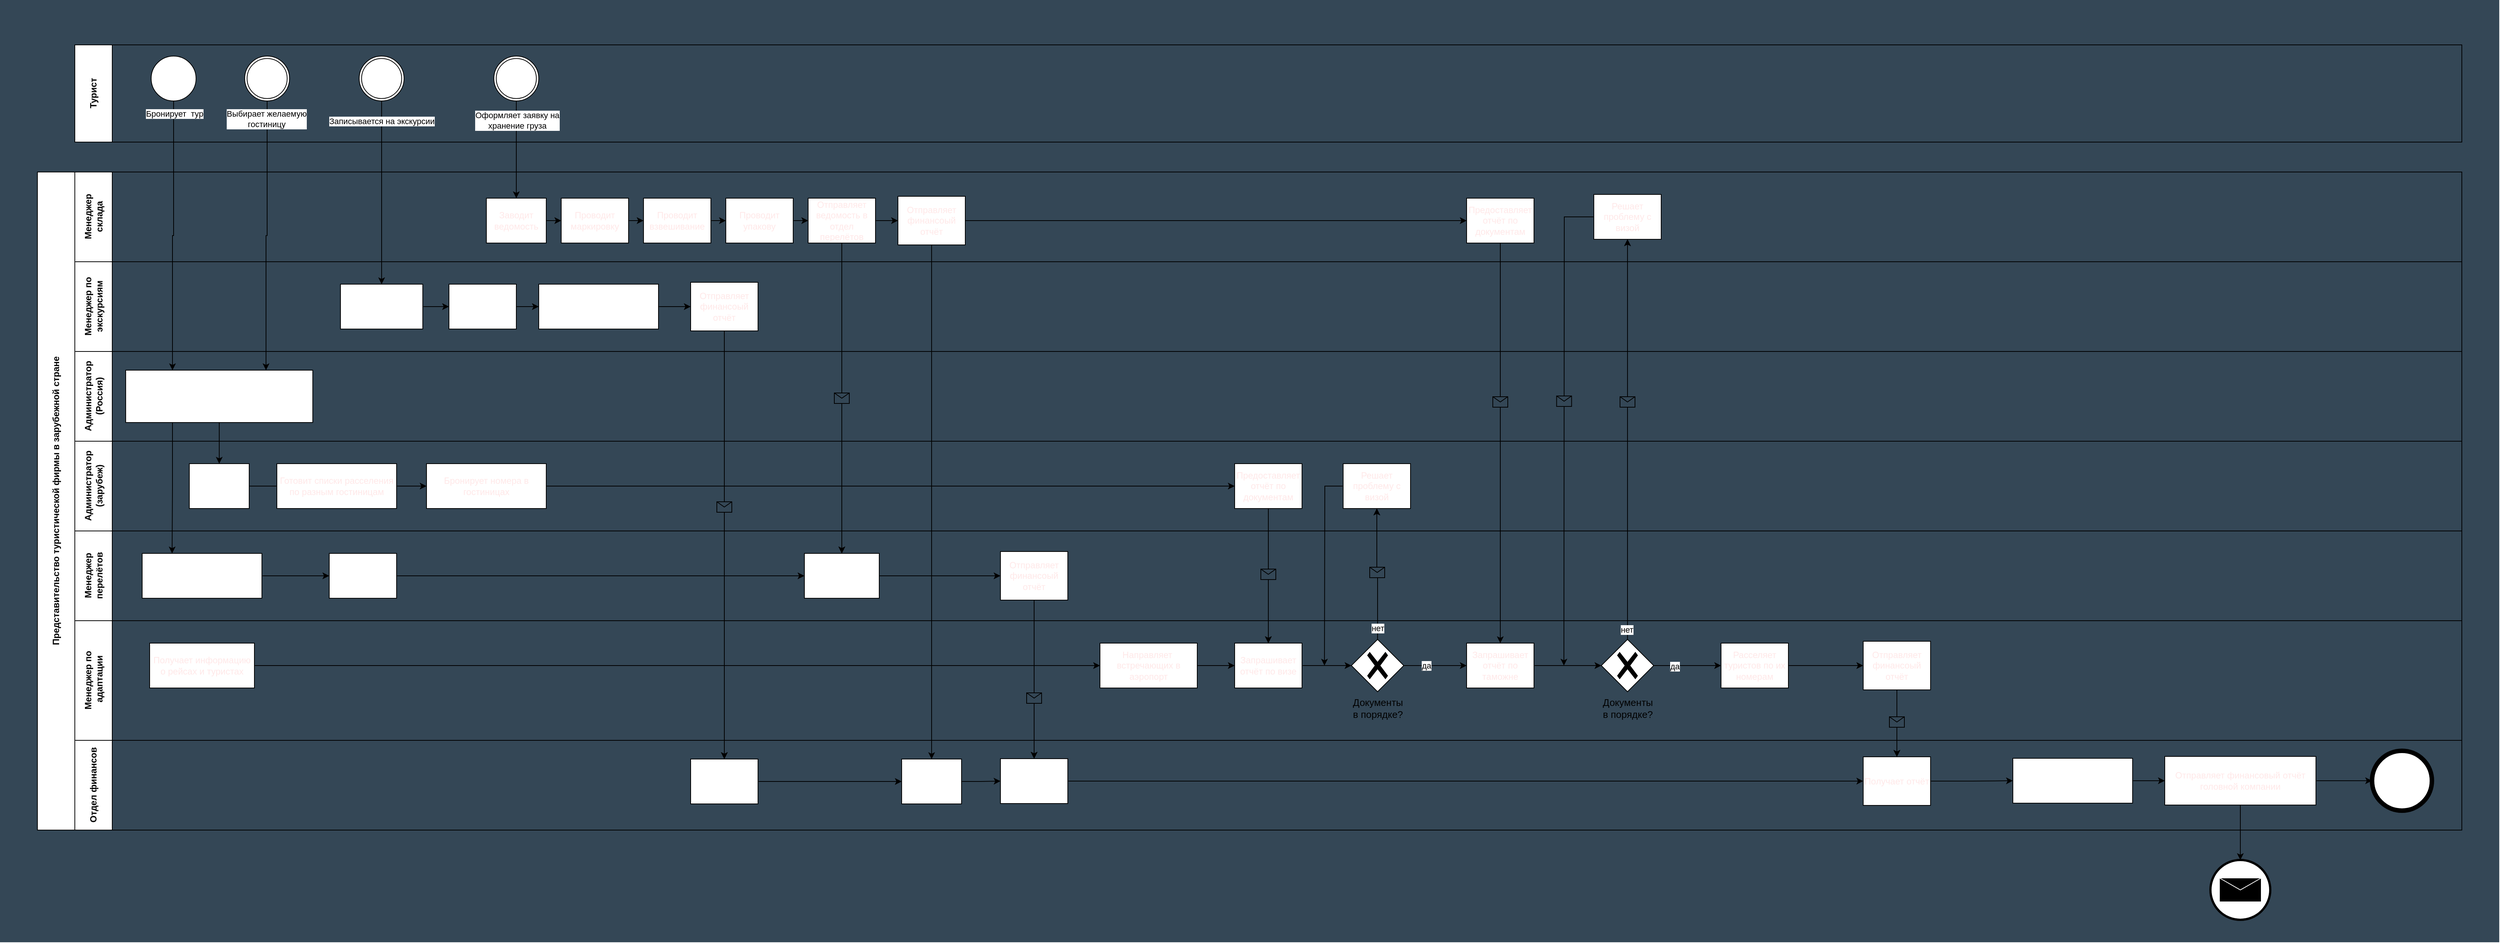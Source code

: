 <mxfile version="21.8.2" type="device">
  <diagram id="prtHgNgQTEPvFCAcTncT" name="Page-1">
    <mxGraphModel dx="4372" dy="3264" grid="1" gridSize="10" guides="1" tooltips="1" connect="1" arrows="1" fold="1" page="1" pageScale="1" pageWidth="827" pageHeight="1169" math="0" shadow="0">
      <root>
        <mxCell id="0" />
        <mxCell id="1" parent="0" />
        <mxCell id="xt36ysVRtqbE03f5LVvD-1" value="" style="rounded=0;whiteSpace=wrap;html=1;strokeColor=none;fillColor=#344756;" vertex="1" parent="1">
          <mxGeometry x="-600" y="-460" width="3340" height="1260" as="geometry" />
        </mxCell>
        <mxCell id="dNxyNK7c78bLwvsdeMH5-19" value="Представительство туристической фирмы в зарубежной стране" style="swimlane;html=1;childLayout=stackLayout;resizeParent=1;resizeParentMax=0;horizontal=0;startSize=50;horizontalStack=0;fillColor=default;" parent="1" vertex="1">
          <mxGeometry x="-550" y="-230" width="3240" height="880" as="geometry">
            <mxRectangle x="-550" y="-230" width="40" height="420" as="alternateBounds" />
          </mxGeometry>
        </mxCell>
        <mxCell id="jJX5PtrKkT8J05yYk6aR-8" value="Менеджер &lt;br&gt;склада" style="swimlane;html=1;startSize=50;horizontal=0;" parent="dNxyNK7c78bLwvsdeMH5-19" vertex="1">
          <mxGeometry x="50" width="3190" height="120" as="geometry" />
        </mxCell>
        <mxCell id="jJX5PtrKkT8J05yYk6aR-71" value="&lt;font color=&quot;#ffe8e8&quot;&gt;Проводит маркировку&lt;/font&gt;" style="rounded=0;whiteSpace=wrap;html=1;fontFamily=Helvetica;fontSize=12;fontColor=#000000;align=center;" parent="jJX5PtrKkT8J05yYk6aR-8" vertex="1">
          <mxGeometry x="650" y="35" width="90" height="60" as="geometry" />
        </mxCell>
        <mxCell id="jJX5PtrKkT8J05yYk6aR-70" value="&lt;font color=&quot;#ffe8e8&quot;&gt;Заводит ведомость&lt;/font&gt;" style="rounded=0;whiteSpace=wrap;html=1;fontFamily=Helvetica;fontSize=12;fontColor=#000000;align=center;" parent="jJX5PtrKkT8J05yYk6aR-8" vertex="1">
          <mxGeometry x="550" y="35" width="80" height="60" as="geometry" />
        </mxCell>
        <mxCell id="jJX5PtrKkT8J05yYk6aR-72" value="" style="edgeStyle=orthogonalEdgeStyle;rounded=0;orthogonalLoop=1;jettySize=auto;html=1;endArrow=classic;endFill=1;exitX=1;exitY=0.5;exitDx=0;exitDy=0;entryX=0;entryY=0.5;entryDx=0;entryDy=0;" parent="jJX5PtrKkT8J05yYk6aR-8" source="jJX5PtrKkT8J05yYk6aR-70" target="jJX5PtrKkT8J05yYk6aR-71" edge="1">
          <mxGeometry relative="1" as="geometry">
            <mxPoint x="425" y="-35" as="sourcePoint" />
            <mxPoint x="480" y="-35" as="targetPoint" />
          </mxGeometry>
        </mxCell>
        <mxCell id="jJX5PtrKkT8J05yYk6aR-83" style="edgeStyle=orthogonalEdgeStyle;rounded=0;orthogonalLoop=1;jettySize=auto;html=1;exitX=1;exitY=0.5;exitDx=0;exitDy=0;entryX=0;entryY=0.5;entryDx=0;entryDy=0;" parent="jJX5PtrKkT8J05yYk6aR-8" source="jJX5PtrKkT8J05yYk6aR-75" target="jJX5PtrKkT8J05yYk6aR-76" edge="1">
          <mxGeometry relative="1" as="geometry" />
        </mxCell>
        <mxCell id="jJX5PtrKkT8J05yYk6aR-75" value="&lt;font color=&quot;#ffe8e8&quot;&gt;Проводит взвешивание&lt;/font&gt;" style="rounded=0;whiteSpace=wrap;html=1;fontFamily=Helvetica;fontSize=12;fontColor=#000000;align=center;" parent="jJX5PtrKkT8J05yYk6aR-8" vertex="1">
          <mxGeometry x="760" y="35" width="90" height="60" as="geometry" />
        </mxCell>
        <mxCell id="jJX5PtrKkT8J05yYk6aR-84" style="edgeStyle=orthogonalEdgeStyle;rounded=0;orthogonalLoop=1;jettySize=auto;html=1;exitX=1;exitY=0.5;exitDx=0;exitDy=0;entryX=0;entryY=0.5;entryDx=0;entryDy=0;" parent="jJX5PtrKkT8J05yYk6aR-8" source="jJX5PtrKkT8J05yYk6aR-76" target="jJX5PtrKkT8J05yYk6aR-77" edge="1">
          <mxGeometry relative="1" as="geometry" />
        </mxCell>
        <mxCell id="jJX5PtrKkT8J05yYk6aR-76" value="&lt;font color=&quot;#ffe8e8&quot;&gt;Проводит упакову&lt;/font&gt;" style="rounded=0;whiteSpace=wrap;html=1;fontFamily=Helvetica;fontSize=12;fontColor=#000000;align=center;" parent="jJX5PtrKkT8J05yYk6aR-8" vertex="1">
          <mxGeometry x="870" y="35" width="90" height="60" as="geometry" />
        </mxCell>
        <mxCell id="jJX5PtrKkT8J05yYk6aR-85" style="edgeStyle=orthogonalEdgeStyle;rounded=0;orthogonalLoop=1;jettySize=auto;html=1;exitX=1;exitY=0.5;exitDx=0;exitDy=0;entryX=0;entryY=0.5;entryDx=0;entryDy=0;" parent="jJX5PtrKkT8J05yYk6aR-8" source="jJX5PtrKkT8J05yYk6aR-77" target="jJX5PtrKkT8J05yYk6aR-78" edge="1">
          <mxGeometry relative="1" as="geometry" />
        </mxCell>
        <mxCell id="jJX5PtrKkT8J05yYk6aR-77" value="&lt;font color=&quot;#ffe8e8&quot;&gt;Отправляет ведомость в отдел перелётов&lt;/font&gt;" style="rounded=0;whiteSpace=wrap;html=1;fontFamily=Helvetica;fontSize=12;fontColor=#000000;align=center;" parent="jJX5PtrKkT8J05yYk6aR-8" vertex="1">
          <mxGeometry x="980" y="35" width="90" height="60" as="geometry" />
        </mxCell>
        <mxCell id="jJX5PtrKkT8J05yYk6aR-153" style="edgeStyle=orthogonalEdgeStyle;rounded=0;orthogonalLoop=1;jettySize=auto;html=1;entryX=0;entryY=0.5;entryDx=0;entryDy=0;" parent="jJX5PtrKkT8J05yYk6aR-8" source="jJX5PtrKkT8J05yYk6aR-78" target="jJX5PtrKkT8J05yYk6aR-144" edge="1">
          <mxGeometry relative="1" as="geometry" />
        </mxCell>
        <mxCell id="jJX5PtrKkT8J05yYk6aR-78" value="&lt;font color=&quot;#ffe8e8&quot;&gt;Отправляет финансоый отчёт&lt;/font&gt;" style="rounded=0;whiteSpace=wrap;html=1;fontFamily=Helvetica;fontSize=12;fontColor=#000000;align=center;" parent="jJX5PtrKkT8J05yYk6aR-8" vertex="1">
          <mxGeometry x="1100" y="32.5" width="90" height="65" as="geometry" />
        </mxCell>
        <mxCell id="jJX5PtrKkT8J05yYk6aR-79" value="" style="edgeStyle=orthogonalEdgeStyle;rounded=0;orthogonalLoop=1;jettySize=auto;html=1;endArrow=classic;endFill=1;entryX=0;entryY=0.5;entryDx=0;entryDy=0;exitX=1;exitY=0.5;exitDx=0;exitDy=0;" parent="jJX5PtrKkT8J05yYk6aR-8" source="jJX5PtrKkT8J05yYk6aR-71" target="jJX5PtrKkT8J05yYk6aR-75" edge="1">
          <mxGeometry relative="1" as="geometry">
            <mxPoint x="740" y="305" as="sourcePoint" />
            <mxPoint x="660" y="315" as="targetPoint" />
          </mxGeometry>
        </mxCell>
        <mxCell id="jJX5PtrKkT8J05yYk6aR-144" value="&lt;font color=&quot;#ffe8e8&quot;&gt;Предоставляет отчёт по документам&lt;/font&gt;" style="rounded=0;whiteSpace=wrap;html=1;fontFamily=Helvetica;fontSize=12;fontColor=#000000;align=center;" parent="jJX5PtrKkT8J05yYk6aR-8" vertex="1">
          <mxGeometry x="1860" y="35" width="90" height="60" as="geometry" />
        </mxCell>
        <mxCell id="jJX5PtrKkT8J05yYk6aR-159" value="&lt;font color=&quot;#ffe8e8&quot;&gt;Решает проблему с визой&lt;/font&gt;" style="rounded=0;whiteSpace=wrap;html=1;fontFamily=Helvetica;fontSize=12;fontColor=#000000;align=center;" parent="jJX5PtrKkT8J05yYk6aR-8" vertex="1">
          <mxGeometry x="2030" y="30" width="90" height="60" as="geometry" />
        </mxCell>
        <mxCell id="jJX5PtrKkT8J05yYk6aR-29" value="Менеджер по&lt;br&gt;экскурсиям&lt;br&gt;" style="swimlane;html=1;startSize=50;horizontal=0;" parent="dNxyNK7c78bLwvsdeMH5-19" vertex="1">
          <mxGeometry x="50" y="120" width="3190" height="120" as="geometry" />
        </mxCell>
        <mxCell id="jJX5PtrKkT8J05yYk6aR-89" value="&lt;font color=&quot;#ffffff&quot;&gt;Составляет списки кто на какие экскурсии идёт&lt;/font&gt;" style="rounded=0;whiteSpace=wrap;html=1;fontFamily=Helvetica;fontSize=12;fontColor=#000000;align=center;" parent="jJX5PtrKkT8J05yYk6aR-29" vertex="1">
          <mxGeometry x="500" y="30" width="90" height="60" as="geometry" />
        </mxCell>
        <mxCell id="jJX5PtrKkT8J05yYk6aR-90" value="&lt;font color=&quot;#ffffff&quot;&gt;Производит запись на определённые экскурсии&lt;/font&gt;" style="rounded=0;whiteSpace=wrap;html=1;fontFamily=Helvetica;fontSize=12;fontColor=#000000;align=center;" parent="jJX5PtrKkT8J05yYk6aR-29" vertex="1">
          <mxGeometry x="355" y="30" width="110" height="60" as="geometry" />
        </mxCell>
        <mxCell id="jJX5PtrKkT8J05yYk6aR-91" value="" style="edgeStyle=orthogonalEdgeStyle;rounded=0;orthogonalLoop=1;jettySize=auto;html=1;endArrow=classic;endFill=1;exitX=1;exitY=0.5;exitDx=0;exitDy=0;entryX=0;entryY=0.5;entryDx=0;entryDy=0;" parent="jJX5PtrKkT8J05yYk6aR-29" source="jJX5PtrKkT8J05yYk6aR-90" target="jJX5PtrKkT8J05yYk6aR-89" edge="1">
          <mxGeometry relative="1" as="geometry">
            <mxPoint x="265" y="-42.5" as="sourcePoint" />
            <mxPoint x="320" y="-42.5" as="targetPoint" />
          </mxGeometry>
        </mxCell>
        <mxCell id="jJX5PtrKkT8J05yYk6aR-103" style="edgeStyle=orthogonalEdgeStyle;rounded=0;orthogonalLoop=1;jettySize=auto;html=1;exitX=1;exitY=0.5;exitDx=0;exitDy=0;entryX=0;entryY=0.5;entryDx=0;entryDy=0;" parent="jJX5PtrKkT8J05yYk6aR-29" source="jJX5PtrKkT8J05yYk6aR-93" target="jJX5PtrKkT8J05yYk6aR-102" edge="1">
          <mxGeometry relative="1" as="geometry" />
        </mxCell>
        <mxCell id="jJX5PtrKkT8J05yYk6aR-93" value="&lt;font color=&quot;#ffffff&quot;&gt;Передаёт списки в агенство поторганизации экскурсий&lt;/font&gt;" style="rounded=0;whiteSpace=wrap;html=1;fontFamily=Helvetica;fontSize=12;fontColor=#000000;align=center;" parent="jJX5PtrKkT8J05yYk6aR-29" vertex="1">
          <mxGeometry x="620" y="30" width="160" height="60" as="geometry" />
        </mxCell>
        <mxCell id="jJX5PtrKkT8J05yYk6aR-99" value="" style="edgeStyle=orthogonalEdgeStyle;rounded=0;orthogonalLoop=1;jettySize=auto;html=1;endArrow=classic;endFill=1;entryX=0;entryY=0.5;entryDx=0;entryDy=0;exitX=1;exitY=0.5;exitDx=0;exitDy=0;" parent="jJX5PtrKkT8J05yYk6aR-29" source="jJX5PtrKkT8J05yYk6aR-89" target="jJX5PtrKkT8J05yYk6aR-93" edge="1">
          <mxGeometry relative="1" as="geometry">
            <mxPoint x="590" y="300" as="sourcePoint" />
            <mxPoint x="510" y="310" as="targetPoint" />
          </mxGeometry>
        </mxCell>
        <mxCell id="jJX5PtrKkT8J05yYk6aR-102" value="&lt;font color=&quot;#ffe8e8&quot;&gt;Отправляет финансоый отчёт&lt;/font&gt;" style="rounded=0;whiteSpace=wrap;html=1;fontFamily=Helvetica;fontSize=12;fontColor=#000000;align=center;" parent="jJX5PtrKkT8J05yYk6aR-29" vertex="1">
          <mxGeometry x="823" y="27.5" width="90" height="65" as="geometry" />
        </mxCell>
        <mxCell id="dNxyNK7c78bLwvsdeMH5-21" value="Администратор&lt;br&gt;(Россия)" style="swimlane;html=1;startSize=50;horizontal=0;" parent="dNxyNK7c78bLwvsdeMH5-19" vertex="1">
          <mxGeometry x="50" y="240" width="3190" height="120" as="geometry">
            <mxRectangle x="20" y="120" width="1010" height="30" as="alternateBounds" />
          </mxGeometry>
        </mxCell>
        <mxCell id="dNxyNK7c78bLwvsdeMH5-26" value="&lt;font color=&quot;#ffffff&quot;&gt;Обрабатывает данные, подготавливает пакеты документов на каждого туриста.&lt;br&gt;&lt;/font&gt;" style="rounded=0;whiteSpace=wrap;html=1;fontFamily=Helvetica;fontSize=12;fontColor=#000000;align=center;" parent="dNxyNK7c78bLwvsdeMH5-21" vertex="1">
          <mxGeometry x="68" y="25" width="250" height="70" as="geometry" />
        </mxCell>
        <mxCell id="xt36ysVRtqbE03f5LVvD-2" value="" style="endArrow=classic;html=1;rounded=0;exitX=0;exitY=0.5;exitDx=0;exitDy=0;edgeStyle=orthogonalEdgeStyle;" edge="1" parent="dNxyNK7c78bLwvsdeMH5-21" source="jJX5PtrKkT8J05yYk6aR-159">
          <mxGeometry relative="1" as="geometry">
            <mxPoint x="1740" y="60" as="sourcePoint" />
            <mxPoint x="1990" y="420" as="targetPoint" />
          </mxGeometry>
        </mxCell>
        <mxCell id="xt36ysVRtqbE03f5LVvD-3" value="" style="shape=message;html=1;outlineConnect=0;fillColor=#344756;" vertex="1" parent="xt36ysVRtqbE03f5LVvD-2">
          <mxGeometry width="20" height="14" relative="1" as="geometry">
            <mxPoint x="-10" y="-41" as="offset" />
          </mxGeometry>
        </mxCell>
        <mxCell id="dNxyNK7c78bLwvsdeMH5-22" value="Администратор&lt;br&gt;(зарубеж)" style="swimlane;html=1;startSize=50;horizontal=0;" parent="dNxyNK7c78bLwvsdeMH5-19" vertex="1">
          <mxGeometry x="50" y="360" width="3190" height="120" as="geometry">
            <mxRectangle x="20" y="240" width="1010" height="30" as="alternateBounds" />
          </mxGeometry>
        </mxCell>
        <mxCell id="dNxyNK7c78bLwvsdeMH5-37" value="" style="edgeStyle=orthogonalEdgeStyle;rounded=0;orthogonalLoop=1;jettySize=auto;html=1;endArrow=classic;endFill=1;" parent="dNxyNK7c78bLwvsdeMH5-22" source="dNxyNK7c78bLwvsdeMH5-34" edge="1">
          <mxGeometry relative="1" as="geometry">
            <mxPoint x="290" y="60" as="targetPoint" />
          </mxGeometry>
        </mxCell>
        <mxCell id="dNxyNK7c78bLwvsdeMH5-34" value="&lt;font color=&quot;#ffffff&quot;&gt;В отделе имиграции получает визы&lt;/font&gt;" style="rounded=0;whiteSpace=wrap;html=1;fontFamily=Helvetica;fontSize=12;fontColor=#000000;align=center;" parent="dNxyNK7c78bLwvsdeMH5-22" vertex="1">
          <mxGeometry x="153" y="30" width="80" height="60" as="geometry" />
        </mxCell>
        <mxCell id="jJX5PtrKkT8J05yYk6aR-64" value="&lt;font color=&quot;#ffe8e8&quot;&gt;Готовит списки расселения по разным гостиницам&lt;/font&gt;" style="rounded=0;whiteSpace=wrap;html=1;fontFamily=Helvetica;fontSize=12;fontColor=#000000;align=center;" parent="dNxyNK7c78bLwvsdeMH5-22" vertex="1">
          <mxGeometry x="270" y="30" width="160" height="60" as="geometry" />
        </mxCell>
        <mxCell id="jJX5PtrKkT8J05yYk6aR-137" style="edgeStyle=orthogonalEdgeStyle;rounded=0;orthogonalLoop=1;jettySize=auto;html=1;entryX=0;entryY=0.5;entryDx=0;entryDy=0;" parent="dNxyNK7c78bLwvsdeMH5-22" source="jJX5PtrKkT8J05yYk6aR-65" target="jJX5PtrKkT8J05yYk6aR-138" edge="1">
          <mxGeometry relative="1" as="geometry">
            <mxPoint x="1470" y="60" as="targetPoint" />
          </mxGeometry>
        </mxCell>
        <mxCell id="jJX5PtrKkT8J05yYk6aR-65" value="&lt;font color=&quot;#ffe8e8&quot;&gt;Бронирует номера в гостиницах&lt;/font&gt;" style="rounded=0;whiteSpace=wrap;html=1;fontFamily=Helvetica;fontSize=12;fontColor=#000000;align=center;" parent="dNxyNK7c78bLwvsdeMH5-22" vertex="1">
          <mxGeometry x="470" y="30" width="160" height="60" as="geometry" />
        </mxCell>
        <mxCell id="jJX5PtrKkT8J05yYk6aR-66" value="" style="edgeStyle=orthogonalEdgeStyle;rounded=0;orthogonalLoop=1;jettySize=auto;html=1;endArrow=classic;endFill=1;exitX=1;exitY=0.5;exitDx=0;exitDy=0;entryX=0;entryY=0.5;entryDx=0;entryDy=0;" parent="dNxyNK7c78bLwvsdeMH5-22" source="jJX5PtrKkT8J05yYk6aR-64" target="jJX5PtrKkT8J05yYk6aR-65" edge="1">
          <mxGeometry relative="1" as="geometry">
            <mxPoint x="245" y="70" as="sourcePoint" />
            <mxPoint x="300" y="70" as="targetPoint" />
          </mxGeometry>
        </mxCell>
        <mxCell id="jJX5PtrKkT8J05yYk6aR-138" value="&lt;font color=&quot;#ffe8e8&quot;&gt;Предоставляет отчёт по документам&lt;/font&gt;" style="rounded=0;whiteSpace=wrap;html=1;fontFamily=Helvetica;fontSize=12;fontColor=#000000;align=center;" parent="dNxyNK7c78bLwvsdeMH5-22" vertex="1">
          <mxGeometry x="1550" y="30" width="90" height="60" as="geometry" />
        </mxCell>
        <mxCell id="jJX5PtrKkT8J05yYk6aR-150" value="&lt;font color=&quot;#ffe8e8&quot;&gt;Решает проблему с визой&lt;/font&gt;" style="rounded=0;whiteSpace=wrap;html=1;fontFamily=Helvetica;fontSize=12;fontColor=#000000;align=center;" parent="dNxyNK7c78bLwvsdeMH5-22" vertex="1">
          <mxGeometry x="1695" y="30" width="90" height="60" as="geometry" />
        </mxCell>
        <mxCell id="jJX5PtrKkT8J05yYk6aR-15" value="Менеджер&lt;br&gt;перелётов" style="swimlane;html=1;startSize=50;horizontal=0;labelBackgroundColor=none;" parent="dNxyNK7c78bLwvsdeMH5-19" vertex="1">
          <mxGeometry x="50" y="480" width="3190" height="120" as="geometry" />
        </mxCell>
        <mxCell id="jJX5PtrKkT8J05yYk6aR-104" value="&lt;font color=&quot;#ffffff&quot;&gt;Бронирует места&lt;br&gt;&lt;/font&gt;" style="rounded=0;whiteSpace=wrap;html=1;fontFamily=Helvetica;fontSize=12;fontColor=#000000;align=center;" parent="jJX5PtrKkT8J05yYk6aR-15" vertex="1">
          <mxGeometry x="340" y="30" width="90" height="60" as="geometry" />
        </mxCell>
        <mxCell id="jJX5PtrKkT8J05yYk6aR-105" value="&lt;font color=&quot;#ffffff&quot;&gt;Составляет ведомости о рейсах и поссажирах&lt;/font&gt;" style="rounded=0;whiteSpace=wrap;html=1;fontFamily=Helvetica;fontSize=12;fontColor=#000000;align=center;" parent="jJX5PtrKkT8J05yYk6aR-15" vertex="1">
          <mxGeometry x="90" y="30" width="160" height="60" as="geometry" />
        </mxCell>
        <mxCell id="jJX5PtrKkT8J05yYk6aR-106" value="" style="edgeStyle=orthogonalEdgeStyle;rounded=0;orthogonalLoop=1;jettySize=auto;html=1;endArrow=classic;endFill=1;exitX=1;exitY=0.5;exitDx=0;exitDy=0;entryX=0;entryY=0.5;entryDx=0;entryDy=0;" parent="jJX5PtrKkT8J05yYk6aR-15" source="jJX5PtrKkT8J05yYk6aR-105" target="jJX5PtrKkT8J05yYk6aR-104" edge="1">
          <mxGeometry relative="1" as="geometry">
            <mxPoint x="-15" y="-40" as="sourcePoint" />
            <mxPoint x="40" y="-40" as="targetPoint" />
          </mxGeometry>
        </mxCell>
        <mxCell id="jJX5PtrKkT8J05yYk6aR-108" value="&lt;font color=&quot;#ffffff&quot;&gt;Оформляет грузоперевозку&lt;/font&gt;" style="rounded=0;whiteSpace=wrap;html=1;fontFamily=Helvetica;fontSize=12;fontColor=#000000;align=center;" parent="jJX5PtrKkT8J05yYk6aR-15" vertex="1">
          <mxGeometry x="975" y="30" width="100" height="60" as="geometry" />
        </mxCell>
        <mxCell id="jJX5PtrKkT8J05yYk6aR-109" value="" style="edgeStyle=orthogonalEdgeStyle;rounded=0;orthogonalLoop=1;jettySize=auto;html=1;endArrow=classic;endFill=1;entryX=0;entryY=0.5;entryDx=0;entryDy=0;exitX=1;exitY=0.5;exitDx=0;exitDy=0;" parent="jJX5PtrKkT8J05yYk6aR-15" source="jJX5PtrKkT8J05yYk6aR-104" target="jJX5PtrKkT8J05yYk6aR-108" edge="1">
          <mxGeometry relative="1" as="geometry">
            <mxPoint x="300" y="300" as="sourcePoint" />
            <mxPoint x="220" y="310" as="targetPoint" />
          </mxGeometry>
        </mxCell>
        <mxCell id="jJX5PtrKkT8J05yYk6aR-110" value="&lt;font color=&quot;#ffe8e8&quot;&gt;Отправляет финансоый отчёт&lt;/font&gt;" style="rounded=0;whiteSpace=wrap;html=1;fontFamily=Helvetica;fontSize=12;fontColor=#000000;align=center;" parent="jJX5PtrKkT8J05yYk6aR-15" vertex="1">
          <mxGeometry x="1237" y="27.5" width="90" height="65" as="geometry" />
        </mxCell>
        <mxCell id="jJX5PtrKkT8J05yYk6aR-107" style="edgeStyle=orthogonalEdgeStyle;rounded=0;orthogonalLoop=1;jettySize=auto;html=1;exitX=1;exitY=0.5;exitDx=0;exitDy=0;entryX=0;entryY=0.5;entryDx=0;entryDy=0;" parent="jJX5PtrKkT8J05yYk6aR-15" source="jJX5PtrKkT8J05yYk6aR-108" target="jJX5PtrKkT8J05yYk6aR-110" edge="1">
          <mxGeometry relative="1" as="geometry" />
        </mxCell>
        <mxCell id="jJX5PtrKkT8J05yYk6aR-22" value="Менеджер по&lt;br&gt;&amp;nbsp;адаптации" style="swimlane;html=1;startSize=50;horizontal=0;" parent="dNxyNK7c78bLwvsdeMH5-19" vertex="1">
          <mxGeometry x="50" y="600" width="3190" height="160" as="geometry" />
        </mxCell>
        <mxCell id="jJX5PtrKkT8J05yYk6aR-126" value="&lt;font color=&quot;#ffe8e8&quot;&gt;Направляет&amp;nbsp; встречающих в аэропорт&lt;/font&gt;" style="rounded=0;whiteSpace=wrap;html=1;fontFamily=Helvetica;fontSize=12;fontColor=#000000;align=center;" parent="jJX5PtrKkT8J05yYk6aR-22" vertex="1">
          <mxGeometry x="1370" y="30" width="130" height="60" as="geometry" />
        </mxCell>
        <mxCell id="jJX5PtrKkT8J05yYk6aR-127" value="&lt;font color=&quot;#ffe8e8&quot;&gt;Получает информацию о рейсах и туристах&lt;/font&gt;" style="rounded=0;whiteSpace=wrap;html=1;fontFamily=Helvetica;fontSize=12;fontColor=#000000;align=center;" parent="jJX5PtrKkT8J05yYk6aR-22" vertex="1">
          <mxGeometry x="100" y="30" width="140" height="60" as="geometry" />
        </mxCell>
        <mxCell id="jJX5PtrKkT8J05yYk6aR-128" value="" style="edgeStyle=orthogonalEdgeStyle;rounded=0;orthogonalLoop=1;jettySize=auto;html=1;endArrow=classic;endFill=1;exitX=1;exitY=0.5;exitDx=0;exitDy=0;entryX=0;entryY=0.5;entryDx=0;entryDy=0;" parent="jJX5PtrKkT8J05yYk6aR-22" source="jJX5PtrKkT8J05yYk6aR-127" target="jJX5PtrKkT8J05yYk6aR-126" edge="1">
          <mxGeometry relative="1" as="geometry">
            <mxPoint x="1285" y="-40" as="sourcePoint" />
            <mxPoint x="1340" y="-40" as="targetPoint" />
          </mxGeometry>
        </mxCell>
        <mxCell id="jJX5PtrKkT8J05yYk6aR-146" style="edgeStyle=orthogonalEdgeStyle;rounded=0;orthogonalLoop=1;jettySize=auto;html=1;exitX=1;exitY=0.5;exitDx=0;exitDy=0;entryX=0;entryY=0.5;entryDx=0;entryDy=0;entryPerimeter=0;" parent="jJX5PtrKkT8J05yYk6aR-22" source="jJX5PtrKkT8J05yYk6aR-130" target="OBYLPIvwSsknGqxptoZ4-9" edge="1">
          <mxGeometry relative="1" as="geometry">
            <mxPoint x="1680" y="60" as="targetPoint" />
          </mxGeometry>
        </mxCell>
        <mxCell id="jJX5PtrKkT8J05yYk6aR-130" value="&lt;font color=&quot;#ffe8e8&quot;&gt;Запрашивает отчёт по визе&lt;/font&gt;" style="rounded=0;whiteSpace=wrap;html=1;fontFamily=Helvetica;fontSize=12;fontColor=#000000;align=center;" parent="jJX5PtrKkT8J05yYk6aR-22" vertex="1">
          <mxGeometry x="1550" y="30" width="90" height="60" as="geometry" />
        </mxCell>
        <mxCell id="jJX5PtrKkT8J05yYk6aR-163" style="edgeStyle=orthogonalEdgeStyle;rounded=0;orthogonalLoop=1;jettySize=auto;html=1;entryX=0;entryY=0.5;entryDx=0;entryDy=0;entryPerimeter=0;" parent="jJX5PtrKkT8J05yYk6aR-22" source="jJX5PtrKkT8J05yYk6aR-132" target="OBYLPIvwSsknGqxptoZ4-3" edge="1">
          <mxGeometry relative="1" as="geometry">
            <mxPoint x="2020.0" y="60" as="targetPoint" />
          </mxGeometry>
        </mxCell>
        <mxCell id="jJX5PtrKkT8J05yYk6aR-132" value="&lt;font color=&quot;#ffe8e8&quot;&gt;Запрашивает отчёт по таможне&lt;/font&gt;" style="rounded=0;whiteSpace=wrap;html=1;fontFamily=Helvetica;fontSize=12;fontColor=#000000;align=center;" parent="jJX5PtrKkT8J05yYk6aR-22" vertex="1">
          <mxGeometry x="1860" y="30" width="90" height="60" as="geometry" />
        </mxCell>
        <mxCell id="jJX5PtrKkT8J05yYk6aR-134" value="&lt;font color=&quot;#ffe8e8&quot;&gt;Расселяет туристов по их номерам&lt;/font&gt;" style="rounded=0;whiteSpace=wrap;html=1;fontFamily=Helvetica;fontSize=12;fontColor=#000000;align=center;" parent="jJX5PtrKkT8J05yYk6aR-22" vertex="1">
          <mxGeometry x="2200" y="30" width="90" height="60" as="geometry" />
        </mxCell>
        <mxCell id="jJX5PtrKkT8J05yYk6aR-135" value="&lt;font color=&quot;#ffe8e8&quot;&gt;Отправляет финансоый отчёт&lt;/font&gt;" style="rounded=0;whiteSpace=wrap;html=1;fontFamily=Helvetica;fontSize=12;fontColor=#000000;align=center;" parent="jJX5PtrKkT8J05yYk6aR-22" vertex="1">
          <mxGeometry x="2390" y="27.5" width="90" height="65" as="geometry" />
        </mxCell>
        <mxCell id="jJX5PtrKkT8J05yYk6aR-133" style="edgeStyle=orthogonalEdgeStyle;rounded=0;orthogonalLoop=1;jettySize=auto;html=1;exitX=1;exitY=0.5;exitDx=0;exitDy=0;entryX=0;entryY=0.5;entryDx=0;entryDy=0;" parent="jJX5PtrKkT8J05yYk6aR-22" source="jJX5PtrKkT8J05yYk6aR-134" target="jJX5PtrKkT8J05yYk6aR-135" edge="1">
          <mxGeometry relative="1" as="geometry" />
        </mxCell>
        <mxCell id="jJX5PtrKkT8J05yYk6aR-136" value="" style="edgeStyle=orthogonalEdgeStyle;rounded=0;orthogonalLoop=1;jettySize=auto;html=1;endArrow=classic;endFill=1;entryX=0;entryY=0.5;entryDx=0;entryDy=0;exitX=1;exitY=0.5;exitDx=0;exitDy=0;" parent="jJX5PtrKkT8J05yYk6aR-22" source="jJX5PtrKkT8J05yYk6aR-126" target="jJX5PtrKkT8J05yYk6aR-130" edge="1">
          <mxGeometry relative="1" as="geometry">
            <mxPoint x="1600" y="300" as="sourcePoint" />
            <mxPoint x="1520" y="310" as="targetPoint" />
          </mxGeometry>
        </mxCell>
        <mxCell id="jJX5PtrKkT8J05yYk6aR-147" style="edgeStyle=orthogonalEdgeStyle;rounded=0;orthogonalLoop=1;jettySize=auto;html=1;entryX=0;entryY=0.5;entryDx=0;entryDy=0;exitX=1;exitY=0.5;exitDx=0;exitDy=0;exitPerimeter=0;" parent="jJX5PtrKkT8J05yYk6aR-22" source="OBYLPIvwSsknGqxptoZ4-9" target="jJX5PtrKkT8J05yYk6aR-132" edge="1">
          <mxGeometry relative="1" as="geometry">
            <mxPoint x="1790" y="60" as="sourcePoint" />
          </mxGeometry>
        </mxCell>
        <mxCell id="OBYLPIvwSsknGqxptoZ4-11" value="да" style="edgeLabel;html=1;align=center;verticalAlign=middle;resizable=0;points=[];" parent="jJX5PtrKkT8J05yYk6aR-147" vertex="1" connectable="0">
          <mxGeometry x="-0.3" relative="1" as="geometry">
            <mxPoint as="offset" />
          </mxGeometry>
        </mxCell>
        <mxCell id="jJX5PtrKkT8J05yYk6aR-165" style="edgeStyle=orthogonalEdgeStyle;rounded=0;orthogonalLoop=1;jettySize=auto;html=1;entryX=0;entryY=0.5;entryDx=0;entryDy=0;exitX=1;exitY=0.5;exitDx=0;exitDy=0;exitPerimeter=0;" parent="jJX5PtrKkT8J05yYk6aR-22" source="OBYLPIvwSsknGqxptoZ4-3" target="jJX5PtrKkT8J05yYk6aR-134" edge="1">
          <mxGeometry relative="1" as="geometry">
            <mxPoint x="2130.0" y="60" as="sourcePoint" />
          </mxGeometry>
        </mxCell>
        <mxCell id="OBYLPIvwSsknGqxptoZ4-7" value="да" style="edgeLabel;html=1;align=center;verticalAlign=middle;resizable=0;points=[];" parent="jJX5PtrKkT8J05yYk6aR-165" vertex="1" connectable="0">
          <mxGeometry x="-0.392" y="-1" relative="1" as="geometry">
            <mxPoint as="offset" />
          </mxGeometry>
        </mxCell>
        <mxCell id="OBYLPIvwSsknGqxptoZ4-3" value="&lt;font style=&quot;font-size: 13px;&quot;&gt;Документы &lt;br&gt;в порядке?&lt;/font&gt;" style="points=[[0.25,0.25,0],[0.5,0,0],[0.75,0.25,0],[1,0.5,0],[0.75,0.75,0],[0.5,1,0],[0.25,0.75,0],[0,0.5,0]];shape=mxgraph.bpmn.gateway2;html=1;verticalLabelPosition=bottom;labelBackgroundColor=none;verticalAlign=top;align=center;perimeter=rhombusPerimeter;outlineConnect=0;outline=none;symbol=none;gwType=exclusive;" parent="jJX5PtrKkT8J05yYk6aR-22" vertex="1">
          <mxGeometry x="2040" y="25" width="70" height="70" as="geometry" />
        </mxCell>
        <mxCell id="OBYLPIvwSsknGqxptoZ4-9" value="&lt;font style=&quot;font-size: 13px;&quot;&gt;Документы &lt;br&gt;в порядке?&lt;/font&gt;" style="points=[[0.25,0.25,0],[0.5,0,0],[0.75,0.25,0],[1,0.5,0],[0.75,0.75,0],[0.5,1,0],[0.25,0.75,0],[0,0.5,0]];shape=mxgraph.bpmn.gateway2;html=1;verticalLabelPosition=bottom;labelBackgroundColor=none;verticalAlign=top;align=center;perimeter=rhombusPerimeter;outlineConnect=0;outline=none;symbol=none;gwType=exclusive;" parent="jJX5PtrKkT8J05yYk6aR-22" vertex="1">
          <mxGeometry x="1706" y="25" width="70" height="70" as="geometry" />
        </mxCell>
        <mxCell id="jJX5PtrKkT8J05yYk6aR-63" value="" style="edgeStyle=orthogonalEdgeStyle;rounded=0;orthogonalLoop=1;jettySize=auto;html=1;endArrow=classic;endFill=1;exitX=0.5;exitY=1;exitDx=0;exitDy=0;entryX=0.5;entryY=0;entryDx=0;entryDy=0;" parent="dNxyNK7c78bLwvsdeMH5-19" source="dNxyNK7c78bLwvsdeMH5-26" target="dNxyNK7c78bLwvsdeMH5-34" edge="1">
          <mxGeometry relative="1" as="geometry">
            <mxPoint x="290" y="269.2" as="sourcePoint" />
            <mxPoint x="420" y="269.2" as="targetPoint" />
          </mxGeometry>
        </mxCell>
        <mxCell id="jJX5PtrKkT8J05yYk6aR-113" style="edgeStyle=orthogonalEdgeStyle;rounded=0;orthogonalLoop=1;jettySize=auto;html=1;exitX=0.5;exitY=1;exitDx=0;exitDy=0;entryX=0.5;entryY=0;entryDx=0;entryDy=0;" parent="dNxyNK7c78bLwvsdeMH5-19" source="jJX5PtrKkT8J05yYk6aR-77" target="jJX5PtrKkT8J05yYk6aR-108" edge="1">
          <mxGeometry relative="1" as="geometry" />
        </mxCell>
        <mxCell id="jJX5PtrKkT8J05yYk6aR-114" style="edgeStyle=orthogonalEdgeStyle;rounded=0;orthogonalLoop=1;jettySize=auto;html=1;exitX=0.25;exitY=1;exitDx=0;exitDy=0;entryX=0.25;entryY=0;entryDx=0;entryDy=0;" parent="dNxyNK7c78bLwvsdeMH5-19" source="dNxyNK7c78bLwvsdeMH5-26" target="jJX5PtrKkT8J05yYk6aR-105" edge="1">
          <mxGeometry relative="1" as="geometry" />
        </mxCell>
        <mxCell id="jJX5PtrKkT8J05yYk6aR-124" style="edgeStyle=orthogonalEdgeStyle;rounded=0;orthogonalLoop=1;jettySize=auto;html=1;entryX=0.5;entryY=0;entryDx=0;entryDy=0;" parent="dNxyNK7c78bLwvsdeMH5-19" source="jJX5PtrKkT8J05yYk6aR-102" target="jJX5PtrKkT8J05yYk6aR-115" edge="1">
          <mxGeometry relative="1" as="geometry" />
        </mxCell>
        <mxCell id="jJX5PtrKkT8J05yYk6aR-139" style="edgeStyle=orthogonalEdgeStyle;rounded=0;orthogonalLoop=1;jettySize=auto;html=1;entryX=0.5;entryY=0;entryDx=0;entryDy=0;" parent="dNxyNK7c78bLwvsdeMH5-19" source="jJX5PtrKkT8J05yYk6aR-138" target="jJX5PtrKkT8J05yYk6aR-130" edge="1">
          <mxGeometry relative="1" as="geometry" />
        </mxCell>
        <mxCell id="jJX5PtrKkT8J05yYk6aR-151" style="edgeStyle=orthogonalEdgeStyle;rounded=0;orthogonalLoop=1;jettySize=auto;html=1;entryX=0.5;entryY=1;entryDx=0;entryDy=0;exitX=0.5;exitY=0;exitDx=0;exitDy=0;exitPerimeter=0;" parent="dNxyNK7c78bLwvsdeMH5-19" source="OBYLPIvwSsknGqxptoZ4-9" target="jJX5PtrKkT8J05yYk6aR-150" edge="1">
          <mxGeometry relative="1" as="geometry">
            <mxPoint x="1785" y="610" as="sourcePoint" />
          </mxGeometry>
        </mxCell>
        <mxCell id="OBYLPIvwSsknGqxptoZ4-13" value="нет" style="edgeLabel;html=1;align=center;verticalAlign=middle;resizable=0;points=[];" parent="jJX5PtrKkT8J05yYk6aR-151" vertex="1" connectable="0">
          <mxGeometry x="-0.831" relative="1" as="geometry">
            <mxPoint as="offset" />
          </mxGeometry>
        </mxCell>
        <mxCell id="jJX5PtrKkT8J05yYk6aR-157" style="edgeStyle=orthogonalEdgeStyle;rounded=0;orthogonalLoop=1;jettySize=auto;html=1;exitX=0;exitY=0.5;exitDx=0;exitDy=0;" parent="dNxyNK7c78bLwvsdeMH5-19" source="jJX5PtrKkT8J05yYk6aR-150" edge="1">
          <mxGeometry relative="1" as="geometry">
            <mxPoint x="1720" y="660" as="targetPoint" />
            <mxPoint x="1720" y="580" as="sourcePoint" />
          </mxGeometry>
        </mxCell>
        <mxCell id="jJX5PtrKkT8J05yYk6aR-161" style="edgeStyle=orthogonalEdgeStyle;rounded=0;orthogonalLoop=1;jettySize=auto;html=1;entryX=0.5;entryY=1;entryDx=0;entryDy=0;exitX=0.5;exitY=0;exitDx=0;exitDy=0;exitPerimeter=0;" parent="dNxyNK7c78bLwvsdeMH5-19" source="OBYLPIvwSsknGqxptoZ4-3" target="jJX5PtrKkT8J05yYk6aR-159" edge="1">
          <mxGeometry relative="1" as="geometry">
            <mxPoint x="2125.0" y="610" as="sourcePoint" />
          </mxGeometry>
        </mxCell>
        <mxCell id="OBYLPIvwSsknGqxptoZ4-6" value="нет" style="edgeLabel;html=1;align=center;verticalAlign=middle;resizable=0;points=[];" parent="jJX5PtrKkT8J05yYk6aR-161" vertex="1" connectable="0">
          <mxGeometry x="-0.949" y="1" relative="1" as="geometry">
            <mxPoint as="offset" />
          </mxGeometry>
        </mxCell>
        <mxCell id="jJX5PtrKkT8J05yYk6aR-36" value="Отдел финансов" style="swimlane;html=1;startSize=50;horizontal=0;" parent="dNxyNK7c78bLwvsdeMH5-19" vertex="1">
          <mxGeometry x="50" y="760" width="3190" height="120" as="geometry" />
        </mxCell>
        <mxCell id="jJX5PtrKkT8J05yYk6aR-115" value="&lt;font color=&quot;#ffffff&quot;&gt;Получает отчёт&lt;/font&gt;" style="rounded=0;whiteSpace=wrap;html=1;fontFamily=Helvetica;fontSize=12;fontColor=#000000;align=center;" parent="jJX5PtrKkT8J05yYk6aR-36" vertex="1">
          <mxGeometry x="823" y="25" width="90" height="60" as="geometry" />
        </mxCell>
        <mxCell id="jJX5PtrKkT8J05yYk6aR-119" value="&lt;font color=&quot;#ffffff&quot;&gt;Формирует полный финансовый отчёт&lt;/font&gt;" style="rounded=0;whiteSpace=wrap;html=1;fontFamily=Helvetica;fontSize=12;fontColor=#000000;align=center;" parent="jJX5PtrKkT8J05yYk6aR-36" vertex="1">
          <mxGeometry x="2590" y="24" width="160" height="60" as="geometry" />
        </mxCell>
        <mxCell id="jJX5PtrKkT8J05yYk6aR-120" value="" style="edgeStyle=orthogonalEdgeStyle;rounded=0;orthogonalLoop=1;jettySize=auto;html=1;endArrow=classic;endFill=1;entryX=0;entryY=0.5;entryDx=0;entryDy=0;exitX=1;exitY=0.5;exitDx=0;exitDy=0;" parent="jJX5PtrKkT8J05yYk6aR-36" source="jJX5PtrKkT8J05yYk6aR-173" target="jJX5PtrKkT8J05yYk6aR-168" edge="1">
          <mxGeometry relative="1" as="geometry">
            <mxPoint x="815" y="292.5" as="sourcePoint" />
            <mxPoint x="735" y="302.5" as="targetPoint" />
          </mxGeometry>
        </mxCell>
        <mxCell id="jJX5PtrKkT8J05yYk6aR-167" style="edgeStyle=orthogonalEdgeStyle;rounded=0;orthogonalLoop=1;jettySize=auto;html=1;entryX=0;entryY=0.5;entryDx=0;entryDy=0;" parent="jJX5PtrKkT8J05yYk6aR-36" source="jJX5PtrKkT8J05yYk6aR-121" target="jJX5PtrKkT8J05yYk6aR-166" edge="1">
          <mxGeometry relative="1" as="geometry" />
        </mxCell>
        <mxCell id="jJX5PtrKkT8J05yYk6aR-121" value="&lt;font color=&quot;#ffe8e8&quot;&gt;Отправляет финансовый отчёт головной компании&lt;/font&gt;" style="rounded=0;whiteSpace=wrap;html=1;fontFamily=Helvetica;fontSize=12;fontColor=#000000;align=center;" parent="jJX5PtrKkT8J05yYk6aR-36" vertex="1">
          <mxGeometry x="2793" y="21.5" width="202" height="65" as="geometry" />
        </mxCell>
        <mxCell id="jJX5PtrKkT8J05yYk6aR-118" style="edgeStyle=orthogonalEdgeStyle;rounded=0;orthogonalLoop=1;jettySize=auto;html=1;exitX=1;exitY=0.5;exitDx=0;exitDy=0;entryX=0;entryY=0.5;entryDx=0;entryDy=0;" parent="jJX5PtrKkT8J05yYk6aR-36" source="jJX5PtrKkT8J05yYk6aR-119" target="jJX5PtrKkT8J05yYk6aR-121" edge="1">
          <mxGeometry relative="1" as="geometry" />
        </mxCell>
        <mxCell id="jJX5PtrKkT8J05yYk6aR-166" value="" style="ellipse;whiteSpace=wrap;html=1;aspect=fixed;strokeWidth=6;" parent="jJX5PtrKkT8J05yYk6aR-36" vertex="1">
          <mxGeometry x="3070" y="14" width="80" height="80" as="geometry" />
        </mxCell>
        <mxCell id="jJX5PtrKkT8J05yYk6aR-169" style="edgeStyle=orthogonalEdgeStyle;rounded=0;orthogonalLoop=1;jettySize=auto;html=1;entryX=0;entryY=0.5;entryDx=0;entryDy=0;" parent="jJX5PtrKkT8J05yYk6aR-36" source="jJX5PtrKkT8J05yYk6aR-168" target="jJX5PtrKkT8J05yYk6aR-119" edge="1">
          <mxGeometry relative="1" as="geometry" />
        </mxCell>
        <mxCell id="jJX5PtrKkT8J05yYk6aR-168" value="&lt;font color=&quot;#ffe8e8&quot;&gt;Получает отчёт&lt;/font&gt;" style="rounded=0;whiteSpace=wrap;html=1;fontFamily=Helvetica;fontSize=12;fontColor=#000000;align=center;" parent="jJX5PtrKkT8J05yYk6aR-36" vertex="1">
          <mxGeometry x="2390" y="22" width="90" height="65" as="geometry" />
        </mxCell>
        <mxCell id="jJX5PtrKkT8J05yYk6aR-170" value="&lt;font color=&quot;#ffffff&quot;&gt;Получает отчёт&lt;/font&gt;" style="rounded=0;whiteSpace=wrap;html=1;fontFamily=Helvetica;fontSize=12;fontColor=#000000;align=center;" parent="jJX5PtrKkT8J05yYk6aR-36" vertex="1">
          <mxGeometry x="1105" y="25" width="80" height="60" as="geometry" />
        </mxCell>
        <mxCell id="jJX5PtrKkT8J05yYk6aR-171" value="" style="edgeStyle=orthogonalEdgeStyle;rounded=0;orthogonalLoop=1;jettySize=auto;html=1;endArrow=classic;endFill=1;entryX=0;entryY=0.5;entryDx=0;entryDy=0;exitX=1;exitY=0.5;exitDx=0;exitDy=0;" parent="jJX5PtrKkT8J05yYk6aR-36" source="jJX5PtrKkT8J05yYk6aR-115" target="jJX5PtrKkT8J05yYk6aR-170" edge="1">
          <mxGeometry relative="1" as="geometry">
            <mxPoint x="413" y="665" as="sourcePoint" />
            <mxPoint x="1890" y="663" as="targetPoint" />
          </mxGeometry>
        </mxCell>
        <mxCell id="jJX5PtrKkT8J05yYk6aR-173" value="&lt;font color=&quot;#ffffff&quot;&gt;Получает отчёт&lt;/font&gt;" style="rounded=0;whiteSpace=wrap;html=1;fontFamily=Helvetica;fontSize=12;fontColor=#000000;align=center;" parent="jJX5PtrKkT8J05yYk6aR-36" vertex="1">
          <mxGeometry x="1237" y="24.5" width="90" height="60" as="geometry" />
        </mxCell>
        <mxCell id="jJX5PtrKkT8J05yYk6aR-174" value="" style="edgeStyle=orthogonalEdgeStyle;rounded=0;orthogonalLoop=1;jettySize=auto;html=1;endArrow=classic;endFill=1;entryX=0;entryY=0.5;entryDx=0;entryDy=0;exitX=1;exitY=0.5;exitDx=0;exitDy=0;" parent="jJX5PtrKkT8J05yYk6aR-36" source="jJX5PtrKkT8J05yYk6aR-170" target="jJX5PtrKkT8J05yYk6aR-173" edge="1">
          <mxGeometry relative="1" as="geometry">
            <mxPoint x="710" y="663" as="sourcePoint" />
            <mxPoint x="1890" y="663" as="targetPoint" />
          </mxGeometry>
        </mxCell>
        <mxCell id="jJX5PtrKkT8J05yYk6aR-172" style="edgeStyle=orthogonalEdgeStyle;rounded=0;orthogonalLoop=1;jettySize=auto;html=1;entryX=0.5;entryY=0;entryDx=0;entryDy=0;" parent="dNxyNK7c78bLwvsdeMH5-19" source="jJX5PtrKkT8J05yYk6aR-78" target="jJX5PtrKkT8J05yYk6aR-170" edge="1">
          <mxGeometry relative="1" as="geometry" />
        </mxCell>
        <mxCell id="jJX5PtrKkT8J05yYk6aR-175" style="edgeStyle=orthogonalEdgeStyle;rounded=0;orthogonalLoop=1;jettySize=auto;html=1;entryX=0.5;entryY=0;entryDx=0;entryDy=0;" parent="dNxyNK7c78bLwvsdeMH5-19" source="jJX5PtrKkT8J05yYk6aR-110" target="jJX5PtrKkT8J05yYk6aR-173" edge="1">
          <mxGeometry relative="1" as="geometry" />
        </mxCell>
        <mxCell id="OBYLPIvwSsknGqxptoZ4-8" style="edgeStyle=orthogonalEdgeStyle;rounded=0;orthogonalLoop=1;jettySize=auto;html=1;entryX=0.5;entryY=0;entryDx=0;entryDy=0;" parent="dNxyNK7c78bLwvsdeMH5-19" source="jJX5PtrKkT8J05yYk6aR-135" target="jJX5PtrKkT8J05yYk6aR-168" edge="1">
          <mxGeometry relative="1" as="geometry" />
        </mxCell>
        <mxCell id="xt36ysVRtqbE03f5LVvD-4" value="" style="endArrow=classic;html=1;rounded=0;exitX=0.5;exitY=1;exitDx=0;exitDy=0;edgeStyle=orthogonalEdgeStyle;entryX=0.5;entryY=0;entryDx=0;entryDy=0;" edge="1" parent="dNxyNK7c78bLwvsdeMH5-19" source="jJX5PtrKkT8J05yYk6aR-144" target="jJX5PtrKkT8J05yYk6aR-132">
          <mxGeometry relative="1" as="geometry">
            <mxPoint x="2090" y="70" as="sourcePoint" />
            <mxPoint x="2050" y="670" as="targetPoint" />
          </mxGeometry>
        </mxCell>
        <mxCell id="xt36ysVRtqbE03f5LVvD-5" value="" style="shape=message;html=1;outlineConnect=0;fillColor=#344756;" vertex="1" parent="xt36ysVRtqbE03f5LVvD-4">
          <mxGeometry width="20" height="14" relative="1" as="geometry">
            <mxPoint x="-10" y="-62" as="offset" />
          </mxGeometry>
        </mxCell>
        <mxCell id="xt36ysVRtqbE03f5LVvD-19" value="" style="endArrow=classic;html=1;rounded=0;exitX=0.5;exitY=0;exitDx=0;exitDy=0;edgeStyle=orthogonalEdgeStyle;entryX=0.5;entryY=1;entryDx=0;entryDy=0;exitPerimeter=0;" edge="1" parent="dNxyNK7c78bLwvsdeMH5-19" source="OBYLPIvwSsknGqxptoZ4-3" target="jJX5PtrKkT8J05yYk6aR-159">
          <mxGeometry relative="1" as="geometry">
            <mxPoint x="2090" y="70" as="sourcePoint" />
            <mxPoint x="2050" y="670" as="targetPoint" />
          </mxGeometry>
        </mxCell>
        <mxCell id="xt36ysVRtqbE03f5LVvD-20" value="" style="shape=message;html=1;outlineConnect=0;fillColor=#344756;" vertex="1" parent="xt36ysVRtqbE03f5LVvD-19">
          <mxGeometry width="20" height="14" relative="1" as="geometry">
            <mxPoint x="-10" y="-57" as="offset" />
          </mxGeometry>
        </mxCell>
        <mxCell id="xt36ysVRtqbE03f5LVvD-22" value="" style="endArrow=classic;html=1;rounded=0;exitX=0.5;exitY=0;exitDx=0;exitDy=0;edgeStyle=orthogonalEdgeStyle;entryX=0.5;entryY=1;entryDx=0;entryDy=0;exitPerimeter=0;" edge="1" parent="dNxyNK7c78bLwvsdeMH5-19" source="OBYLPIvwSsknGqxptoZ4-9" target="jJX5PtrKkT8J05yYk6aR-150">
          <mxGeometry relative="1" as="geometry">
            <mxPoint x="1965" y="105" as="sourcePoint" />
            <mxPoint x="1965" y="640" as="targetPoint" />
          </mxGeometry>
        </mxCell>
        <mxCell id="xt36ysVRtqbE03f5LVvD-23" value="" style="shape=message;html=1;outlineConnect=0;fillColor=#344756;" vertex="1" parent="xt36ysVRtqbE03f5LVvD-22">
          <mxGeometry width="20" height="14" relative="1" as="geometry">
            <mxPoint x="-10" y="-9" as="offset" />
          </mxGeometry>
        </mxCell>
        <mxCell id="xt36ysVRtqbE03f5LVvD-25" value="" style="endArrow=classic;html=1;rounded=0;exitX=0.5;exitY=1;exitDx=0;exitDy=0;edgeStyle=orthogonalEdgeStyle;entryX=0.5;entryY=0;entryDx=0;entryDy=0;" edge="1" parent="dNxyNK7c78bLwvsdeMH5-19" source="jJX5PtrKkT8J05yYk6aR-138" target="jJX5PtrKkT8J05yYk6aR-130">
          <mxGeometry relative="1" as="geometry">
            <mxPoint x="1801" y="635" as="sourcePoint" />
            <mxPoint x="1800" y="460" as="targetPoint" />
          </mxGeometry>
        </mxCell>
        <mxCell id="xt36ysVRtqbE03f5LVvD-26" value="" style="shape=message;html=1;outlineConnect=0;fillColor=#344756;" vertex="1" parent="xt36ysVRtqbE03f5LVvD-25">
          <mxGeometry width="20" height="14" relative="1" as="geometry">
            <mxPoint x="-10" y="-9" as="offset" />
          </mxGeometry>
        </mxCell>
        <mxCell id="xt36ysVRtqbE03f5LVvD-27" value="" style="endArrow=classic;html=1;rounded=0;exitX=0.5;exitY=1;exitDx=0;exitDy=0;edgeStyle=orthogonalEdgeStyle;entryX=0.5;entryY=0;entryDx=0;entryDy=0;" edge="1" parent="dNxyNK7c78bLwvsdeMH5-19" source="jJX5PtrKkT8J05yYk6aR-110" target="jJX5PtrKkT8J05yYk6aR-173">
          <mxGeometry relative="1" as="geometry">
            <mxPoint x="1811" y="645" as="sourcePoint" />
            <mxPoint x="1810" y="470" as="targetPoint" />
          </mxGeometry>
        </mxCell>
        <mxCell id="xt36ysVRtqbE03f5LVvD-28" value="" style="shape=message;html=1;outlineConnect=0;fillColor=#344756;" vertex="1" parent="xt36ysVRtqbE03f5LVvD-27">
          <mxGeometry width="20" height="14" relative="1" as="geometry">
            <mxPoint x="-10" y="18" as="offset" />
          </mxGeometry>
        </mxCell>
        <mxCell id="xt36ysVRtqbE03f5LVvD-29" value="" style="endArrow=classic;html=1;rounded=0;exitX=0.5;exitY=1;exitDx=0;exitDy=0;edgeStyle=orthogonalEdgeStyle;entryX=0.5;entryY=0;entryDx=0;entryDy=0;" edge="1" parent="dNxyNK7c78bLwvsdeMH5-19" source="jJX5PtrKkT8J05yYk6aR-135" target="jJX5PtrKkT8J05yYk6aR-168">
          <mxGeometry relative="1" as="geometry">
            <mxPoint x="1821" y="655" as="sourcePoint" />
            <mxPoint x="1820" y="480" as="targetPoint" />
          </mxGeometry>
        </mxCell>
        <mxCell id="xt36ysVRtqbE03f5LVvD-30" value="" style="shape=message;html=1;outlineConnect=0;fillColor=#344756;" vertex="1" parent="xt36ysVRtqbE03f5LVvD-29">
          <mxGeometry width="20" height="14" relative="1" as="geometry">
            <mxPoint x="-10" y="-9" as="offset" />
          </mxGeometry>
        </mxCell>
        <mxCell id="xt36ysVRtqbE03f5LVvD-31" value="" style="endArrow=classic;html=1;rounded=0;exitX=0.5;exitY=1;exitDx=0;exitDy=0;edgeStyle=orthogonalEdgeStyle;entryX=0.5;entryY=0;entryDx=0;entryDy=0;" edge="1" parent="dNxyNK7c78bLwvsdeMH5-19" source="jJX5PtrKkT8J05yYk6aR-102" target="jJX5PtrKkT8J05yYk6aR-115">
          <mxGeometry relative="1" as="geometry">
            <mxPoint x="1965" y="105" as="sourcePoint" />
            <mxPoint x="1965" y="640" as="targetPoint" />
          </mxGeometry>
        </mxCell>
        <mxCell id="xt36ysVRtqbE03f5LVvD-32" value="" style="shape=message;html=1;outlineConnect=0;fillColor=#344756;" vertex="1" parent="xt36ysVRtqbE03f5LVvD-31">
          <mxGeometry width="20" height="14" relative="1" as="geometry">
            <mxPoint x="-10" y="-58" as="offset" />
          </mxGeometry>
        </mxCell>
        <mxCell id="xt36ysVRtqbE03f5LVvD-33" value="" style="endArrow=classic;html=1;rounded=0;exitX=0.5;exitY=1;exitDx=0;exitDy=0;edgeStyle=orthogonalEdgeStyle;entryX=0.5;entryY=0;entryDx=0;entryDy=0;" edge="1" parent="dNxyNK7c78bLwvsdeMH5-19" source="jJX5PtrKkT8J05yYk6aR-77" target="jJX5PtrKkT8J05yYk6aR-108">
          <mxGeometry relative="1" as="geometry">
            <mxPoint x="1975" y="115" as="sourcePoint" />
            <mxPoint x="1975" y="650" as="targetPoint" />
          </mxGeometry>
        </mxCell>
        <mxCell id="xt36ysVRtqbE03f5LVvD-34" value="" style="shape=message;html=1;outlineConnect=0;fillColor=#344756;" vertex="1" parent="xt36ysVRtqbE03f5LVvD-33">
          <mxGeometry width="20" height="14" relative="1" as="geometry">
            <mxPoint x="-10" y="-7" as="offset" />
          </mxGeometry>
        </mxCell>
        <mxCell id="dNxyNK7c78bLwvsdeMH5-20" value="Турист" style="swimlane;html=1;startSize=50;horizontal=0;" parent="1" vertex="1">
          <mxGeometry x="-500" y="-400" width="3190" height="130" as="geometry" />
        </mxCell>
        <mxCell id="OBYLPIvwSsknGqxptoZ4-15" value="" style="points=[[0.145,0.145,0],[0.5,0,0],[0.855,0.145,0],[1,0.5,0],[0.855,0.855,0],[0.5,1,0],[0.145,0.855,0],[0,0.5,0]];shape=mxgraph.bpmn.event;html=1;verticalLabelPosition=bottom;labelBackgroundColor=none;verticalAlign=top;align=center;perimeter=ellipsePerimeter;outlineConnect=0;aspect=fixed;outline=standard;symbol=general;" parent="dNxyNK7c78bLwvsdeMH5-20" vertex="1">
          <mxGeometry x="102" y="15" width="60" height="60" as="geometry" />
        </mxCell>
        <mxCell id="OBYLPIvwSsknGqxptoZ4-16" style="edgeStyle=orthogonalEdgeStyle;rounded=0;orthogonalLoop=1;jettySize=auto;html=1;exitX=0.5;exitY=1;exitDx=0;exitDy=0;exitPerimeter=0;" parent="dNxyNK7c78bLwvsdeMH5-20" source="OBYLPIvwSsknGqxptoZ4-15" target="OBYLPIvwSsknGqxptoZ4-15" edge="1">
          <mxGeometry relative="1" as="geometry" />
        </mxCell>
        <mxCell id="OBYLPIvwSsknGqxptoZ4-19" value="" style="points=[[0.145,0.145,0],[0.5,0,0],[0.855,0.145,0],[1,0.5,0],[0.855,0.855,0],[0.5,1,0],[0.145,0.855,0],[0,0.5,0]];shape=mxgraph.bpmn.event;html=1;verticalLabelPosition=bottom;labelBackgroundColor=#ffffff;verticalAlign=top;align=center;perimeter=ellipsePerimeter;outlineConnect=0;aspect=fixed;outline=throwing;symbol=general;" parent="dNxyNK7c78bLwvsdeMH5-20" vertex="1">
          <mxGeometry x="227" y="15" width="60" height="60" as="geometry" />
        </mxCell>
        <mxCell id="OBYLPIvwSsknGqxptoZ4-23" value="" style="points=[[0.145,0.145,0],[0.5,0,0],[0.855,0.145,0],[1,0.5,0],[0.855,0.855,0],[0.5,1,0],[0.145,0.855,0],[0,0.5,0]];shape=mxgraph.bpmn.event;html=1;verticalLabelPosition=bottom;labelBackgroundColor=#ffffff;verticalAlign=top;align=center;perimeter=ellipsePerimeter;outlineConnect=0;aspect=fixed;outline=throwing;symbol=general;" parent="dNxyNK7c78bLwvsdeMH5-20" vertex="1">
          <mxGeometry x="380" y="15" width="60" height="60" as="geometry" />
        </mxCell>
        <mxCell id="OBYLPIvwSsknGqxptoZ4-25" value="" style="points=[[0.145,0.145,0],[0.5,0,0],[0.855,0.145,0],[1,0.5,0],[0.855,0.855,0],[0.5,1,0],[0.145,0.855,0],[0,0.5,0]];shape=mxgraph.bpmn.event;html=1;verticalLabelPosition=bottom;labelBackgroundColor=#ffffff;verticalAlign=top;align=center;perimeter=ellipsePerimeter;outlineConnect=0;aspect=fixed;outline=throwing;symbol=general;" parent="dNxyNK7c78bLwvsdeMH5-20" vertex="1">
          <mxGeometry x="560" y="15" width="60" height="60" as="geometry" />
        </mxCell>
        <mxCell id="jJX5PtrKkT8J05yYk6aR-56" value="" style="edgeStyle=orthogonalEdgeStyle;rounded=0;orthogonalLoop=1;jettySize=auto;html=1;endArrow=classic;endFill=1;exitX=0.5;exitY=1;exitDx=0;exitDy=0;entryX=0.25;entryY=0;entryDx=0;entryDy=0;exitPerimeter=0;" parent="1" source="OBYLPIvwSsknGqxptoZ4-15" target="dNxyNK7c78bLwvsdeMH5-26" edge="1">
          <mxGeometry relative="1" as="geometry">
            <mxPoint x="-368" y="-315" as="sourcePoint" />
            <mxPoint x="-410" y="-90" as="targetPoint" />
          </mxGeometry>
        </mxCell>
        <mxCell id="OBYLPIvwSsknGqxptoZ4-17" value="Бронирует&amp;nbsp; тур" style="edgeLabel;html=1;align=center;verticalAlign=middle;resizable=0;points=[];" parent="jJX5PtrKkT8J05yYk6aR-56" vertex="1" connectable="0">
          <mxGeometry x="-0.905" y="1" relative="1" as="geometry">
            <mxPoint as="offset" />
          </mxGeometry>
        </mxCell>
        <mxCell id="jJX5PtrKkT8J05yYk6aR-59" style="edgeStyle=orthogonalEdgeStyle;rounded=0;orthogonalLoop=1;jettySize=auto;html=1;exitX=0.5;exitY=1;exitDx=0;exitDy=0;entryX=0.75;entryY=0;entryDx=0;entryDy=0;exitPerimeter=0;" parent="1" source="OBYLPIvwSsknGqxptoZ4-19" target="dNxyNK7c78bLwvsdeMH5-26" edge="1">
          <mxGeometry relative="1" as="geometry">
            <mxPoint x="-205" y="-280" as="sourcePoint" />
          </mxGeometry>
        </mxCell>
        <mxCell id="OBYLPIvwSsknGqxptoZ4-22" value="Выбирает желаемую&lt;br&gt;гостиницу" style="edgeLabel;html=1;align=center;verticalAlign=middle;resizable=0;points=[];" parent="jJX5PtrKkT8J05yYk6aR-59" vertex="1" connectable="0">
          <mxGeometry x="-0.869" y="-1" relative="1" as="geometry">
            <mxPoint as="offset" />
          </mxGeometry>
        </mxCell>
        <mxCell id="jJX5PtrKkT8J05yYk6aR-101" style="edgeStyle=orthogonalEdgeStyle;rounded=0;orthogonalLoop=1;jettySize=auto;html=1;exitX=0.5;exitY=1;exitDx=0;exitDy=0;entryX=0.5;entryY=0;entryDx=0;entryDy=0;exitPerimeter=0;" parent="1" source="OBYLPIvwSsknGqxptoZ4-23" target="jJX5PtrKkT8J05yYk6aR-90" edge="1">
          <mxGeometry relative="1" as="geometry">
            <mxPoint x="-90" y="-320" as="sourcePoint" />
          </mxGeometry>
        </mxCell>
        <mxCell id="OBYLPIvwSsknGqxptoZ4-24" value="Записывается на экскурсии" style="edgeLabel;html=1;align=center;verticalAlign=middle;resizable=0;points=[];" parent="jJX5PtrKkT8J05yYk6aR-101" vertex="1" connectable="0">
          <mxGeometry x="-0.784" relative="1" as="geometry">
            <mxPoint as="offset" />
          </mxGeometry>
        </mxCell>
        <mxCell id="jJX5PtrKkT8J05yYk6aR-87" style="edgeStyle=orthogonalEdgeStyle;rounded=0;orthogonalLoop=1;jettySize=auto;html=1;exitX=0.5;exitY=1;exitDx=0;exitDy=0;entryX=0.5;entryY=0;entryDx=0;entryDy=0;exitPerimeter=0;" parent="1" source="OBYLPIvwSsknGqxptoZ4-25" target="jJX5PtrKkT8J05yYk6aR-70" edge="1">
          <mxGeometry relative="1" as="geometry">
            <mxPoint x="90" y="-315" as="sourcePoint" />
          </mxGeometry>
        </mxCell>
        <mxCell id="OBYLPIvwSsknGqxptoZ4-26" value="Оформляет заявку на &lt;br&gt;хранение груза" style="edgeLabel;html=1;align=center;verticalAlign=middle;resizable=0;points=[];" parent="jJX5PtrKkT8J05yYk6aR-87" vertex="1" connectable="0">
          <mxGeometry x="-0.608" y="1" relative="1" as="geometry">
            <mxPoint as="offset" />
          </mxGeometry>
        </mxCell>
        <mxCell id="OBYLPIvwSsknGqxptoZ4-28" value="" style="points=[[0.145,0.145,0],[0.5,0,0],[0.855,0.145,0],[1,0.5,0],[0.855,0.855,0],[0.5,1,0],[0.145,0.855,0],[0,0.5,0]];shape=mxgraph.bpmn.event;html=1;verticalLabelPosition=bottom;labelBackgroundColor=#ffffff;verticalAlign=top;align=center;perimeter=ellipsePerimeter;outlineConnect=0;aspect=fixed;outline=end;symbol=message;" parent="1" vertex="1">
          <mxGeometry x="2354" y="690" width="80" height="80" as="geometry" />
        </mxCell>
        <mxCell id="OBYLPIvwSsknGqxptoZ4-29" style="edgeStyle=orthogonalEdgeStyle;rounded=0;orthogonalLoop=1;jettySize=auto;html=1;exitX=0.5;exitY=1;exitDx=0;exitDy=0;" parent="1" source="jJX5PtrKkT8J05yYk6aR-121" target="OBYLPIvwSsknGqxptoZ4-28" edge="1">
          <mxGeometry relative="1" as="geometry" />
        </mxCell>
        <mxCell id="xt36ysVRtqbE03f5LVvD-21" value="нет" style="edgeLabel;html=1;align=center;verticalAlign=middle;resizable=0;points=[];" vertex="1" connectable="0" parent="1">
          <mxGeometry x="1574" y="381.996" as="geometry" />
        </mxCell>
        <mxCell id="xt36ysVRtqbE03f5LVvD-24" value="нет" style="edgeLabel;html=1;align=center;verticalAlign=middle;resizable=0;points=[];" vertex="1" connectable="0" parent="1">
          <mxGeometry x="1241" y="380.116" as="geometry" />
        </mxCell>
      </root>
    </mxGraphModel>
  </diagram>
</mxfile>
